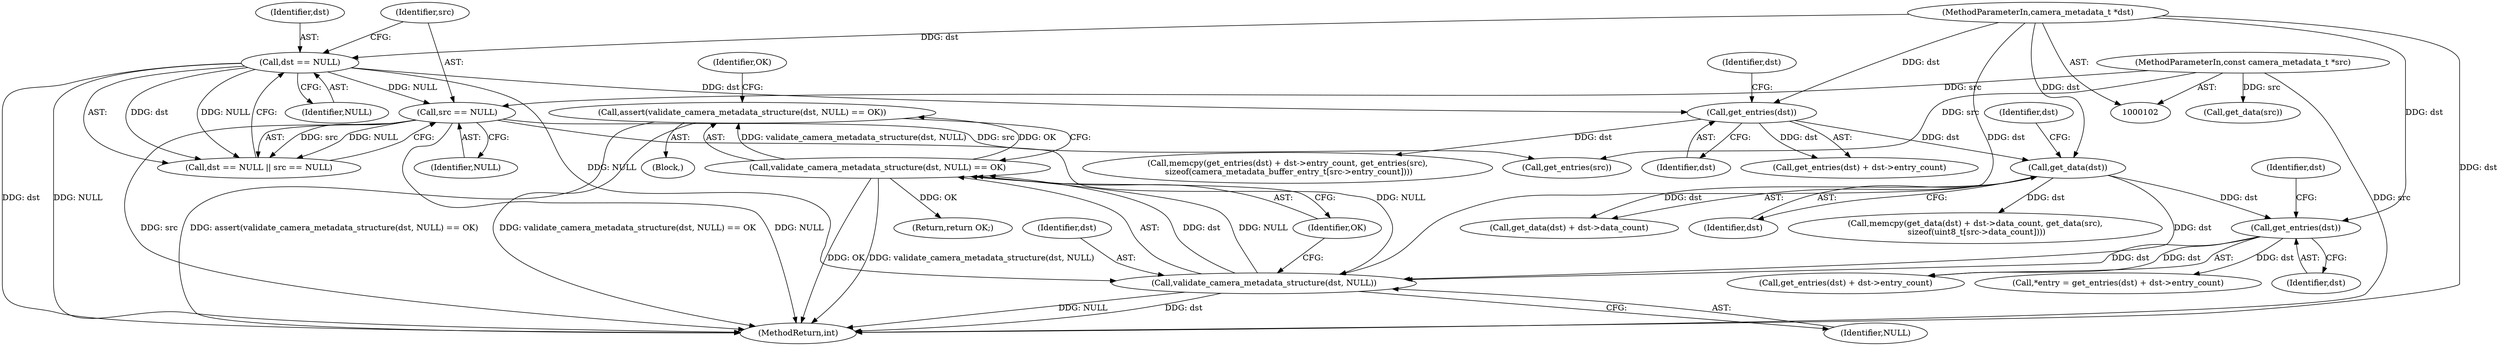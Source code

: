 digraph "0_Android_e9e44f797742f52996ebf307740dad58c28fd9b5@API" {
"1000299" [label="(Call,assert(validate_camera_metadata_structure(dst, NULL) == OK))"];
"1000300" [label="(Call,validate_camera_metadata_structure(dst, NULL) == OK)"];
"1000301" [label="(Call,validate_camera_metadata_structure(dst, NULL))"];
"1000189" [label="(Call,get_data(dst))"];
"1000174" [label="(Call,get_entries(dst))"];
"1000108" [label="(Call,dst == NULL)"];
"1000103" [label="(MethodParameterIn,camera_metadata_t *dst)"];
"1000213" [label="(Call,get_entries(dst))"];
"1000111" [label="(Call,src == NULL)"];
"1000104" [label="(MethodParameterIn,const camera_metadata_t *src)"];
"1000188" [label="(Call,get_data(dst) + dst->data_count)"];
"1000307" [label="(MethodReturn,int)"];
"1000175" [label="(Identifier,dst)"];
"1000177" [label="(Identifier,dst)"];
"1000212" [label="(Call,get_entries(dst) + dst->entry_count)"];
"1000194" [label="(Call,get_data(src))"];
"1000301" [label="(Call,validate_camera_metadata_structure(dst, NULL))"];
"1000303" [label="(Identifier,NULL)"];
"1000104" [label="(MethodParameterIn,const camera_metadata_t *src)"];
"1000111" [label="(Call,src == NULL)"];
"1000213" [label="(Call,get_entries(dst))"];
"1000109" [label="(Identifier,dst)"];
"1000210" [label="(Call,*entry = get_entries(dst) + dst->entry_count)"];
"1000189" [label="(Call,get_data(dst))"];
"1000110" [label="(Identifier,NULL)"];
"1000305" [label="(Return,return OK;)"];
"1000113" [label="(Identifier,NULL)"];
"1000190" [label="(Identifier,dst)"];
"1000108" [label="(Call,dst == NULL)"];
"1000214" [label="(Identifier,dst)"];
"1000216" [label="(Identifier,dst)"];
"1000299" [label="(Call,assert(validate_camera_metadata_structure(dst, NULL) == OK))"];
"1000300" [label="(Call,validate_camera_metadata_structure(dst, NULL) == OK)"];
"1000107" [label="(Call,dst == NULL || src == NULL)"];
"1000187" [label="(Call,memcpy(get_data(dst) + dst->data_count, get_data(src),\n sizeof(uint8_t[src->data_count])))"];
"1000112" [label="(Identifier,src)"];
"1000304" [label="(Identifier,OK)"];
"1000103" [label="(MethodParameterIn,camera_metadata_t *dst)"];
"1000179" [label="(Call,get_entries(src))"];
"1000306" [label="(Identifier,OK)"];
"1000192" [label="(Identifier,dst)"];
"1000174" [label="(Call,get_entries(dst))"];
"1000173" [label="(Call,get_entries(dst) + dst->entry_count)"];
"1000105" [label="(Block,)"];
"1000172" [label="(Call,memcpy(get_entries(dst) + dst->entry_count, get_entries(src),\n sizeof(camera_metadata_buffer_entry_t[src->entry_count])))"];
"1000302" [label="(Identifier,dst)"];
"1000299" -> "1000105"  [label="AST: "];
"1000299" -> "1000300"  [label="CFG: "];
"1000300" -> "1000299"  [label="AST: "];
"1000306" -> "1000299"  [label="CFG: "];
"1000299" -> "1000307"  [label="DDG: assert(validate_camera_metadata_structure(dst, NULL) == OK)"];
"1000299" -> "1000307"  [label="DDG: validate_camera_metadata_structure(dst, NULL) == OK"];
"1000300" -> "1000299"  [label="DDG: validate_camera_metadata_structure(dst, NULL)"];
"1000300" -> "1000299"  [label="DDG: OK"];
"1000300" -> "1000304"  [label="CFG: "];
"1000301" -> "1000300"  [label="AST: "];
"1000304" -> "1000300"  [label="AST: "];
"1000300" -> "1000307"  [label="DDG: OK"];
"1000300" -> "1000307"  [label="DDG: validate_camera_metadata_structure(dst, NULL)"];
"1000301" -> "1000300"  [label="DDG: dst"];
"1000301" -> "1000300"  [label="DDG: NULL"];
"1000300" -> "1000305"  [label="DDG: OK"];
"1000301" -> "1000303"  [label="CFG: "];
"1000302" -> "1000301"  [label="AST: "];
"1000303" -> "1000301"  [label="AST: "];
"1000304" -> "1000301"  [label="CFG: "];
"1000301" -> "1000307"  [label="DDG: NULL"];
"1000301" -> "1000307"  [label="DDG: dst"];
"1000189" -> "1000301"  [label="DDG: dst"];
"1000213" -> "1000301"  [label="DDG: dst"];
"1000103" -> "1000301"  [label="DDG: dst"];
"1000111" -> "1000301"  [label="DDG: NULL"];
"1000108" -> "1000301"  [label="DDG: NULL"];
"1000189" -> "1000188"  [label="AST: "];
"1000189" -> "1000190"  [label="CFG: "];
"1000190" -> "1000189"  [label="AST: "];
"1000192" -> "1000189"  [label="CFG: "];
"1000189" -> "1000187"  [label="DDG: dst"];
"1000189" -> "1000188"  [label="DDG: dst"];
"1000174" -> "1000189"  [label="DDG: dst"];
"1000103" -> "1000189"  [label="DDG: dst"];
"1000189" -> "1000213"  [label="DDG: dst"];
"1000174" -> "1000173"  [label="AST: "];
"1000174" -> "1000175"  [label="CFG: "];
"1000175" -> "1000174"  [label="AST: "];
"1000177" -> "1000174"  [label="CFG: "];
"1000174" -> "1000172"  [label="DDG: dst"];
"1000174" -> "1000173"  [label="DDG: dst"];
"1000108" -> "1000174"  [label="DDG: dst"];
"1000103" -> "1000174"  [label="DDG: dst"];
"1000108" -> "1000107"  [label="AST: "];
"1000108" -> "1000110"  [label="CFG: "];
"1000109" -> "1000108"  [label="AST: "];
"1000110" -> "1000108"  [label="AST: "];
"1000112" -> "1000108"  [label="CFG: "];
"1000107" -> "1000108"  [label="CFG: "];
"1000108" -> "1000307"  [label="DDG: NULL"];
"1000108" -> "1000307"  [label="DDG: dst"];
"1000108" -> "1000107"  [label="DDG: dst"];
"1000108" -> "1000107"  [label="DDG: NULL"];
"1000103" -> "1000108"  [label="DDG: dst"];
"1000108" -> "1000111"  [label="DDG: NULL"];
"1000103" -> "1000102"  [label="AST: "];
"1000103" -> "1000307"  [label="DDG: dst"];
"1000103" -> "1000213"  [label="DDG: dst"];
"1000213" -> "1000212"  [label="AST: "];
"1000213" -> "1000214"  [label="CFG: "];
"1000214" -> "1000213"  [label="AST: "];
"1000216" -> "1000213"  [label="CFG: "];
"1000213" -> "1000210"  [label="DDG: dst"];
"1000213" -> "1000212"  [label="DDG: dst"];
"1000111" -> "1000107"  [label="AST: "];
"1000111" -> "1000113"  [label="CFG: "];
"1000112" -> "1000111"  [label="AST: "];
"1000113" -> "1000111"  [label="AST: "];
"1000107" -> "1000111"  [label="CFG: "];
"1000111" -> "1000307"  [label="DDG: src"];
"1000111" -> "1000307"  [label="DDG: NULL"];
"1000111" -> "1000107"  [label="DDG: src"];
"1000111" -> "1000107"  [label="DDG: NULL"];
"1000104" -> "1000111"  [label="DDG: src"];
"1000111" -> "1000179"  [label="DDG: src"];
"1000104" -> "1000102"  [label="AST: "];
"1000104" -> "1000307"  [label="DDG: src"];
"1000104" -> "1000179"  [label="DDG: src"];
"1000104" -> "1000194"  [label="DDG: src"];
}
